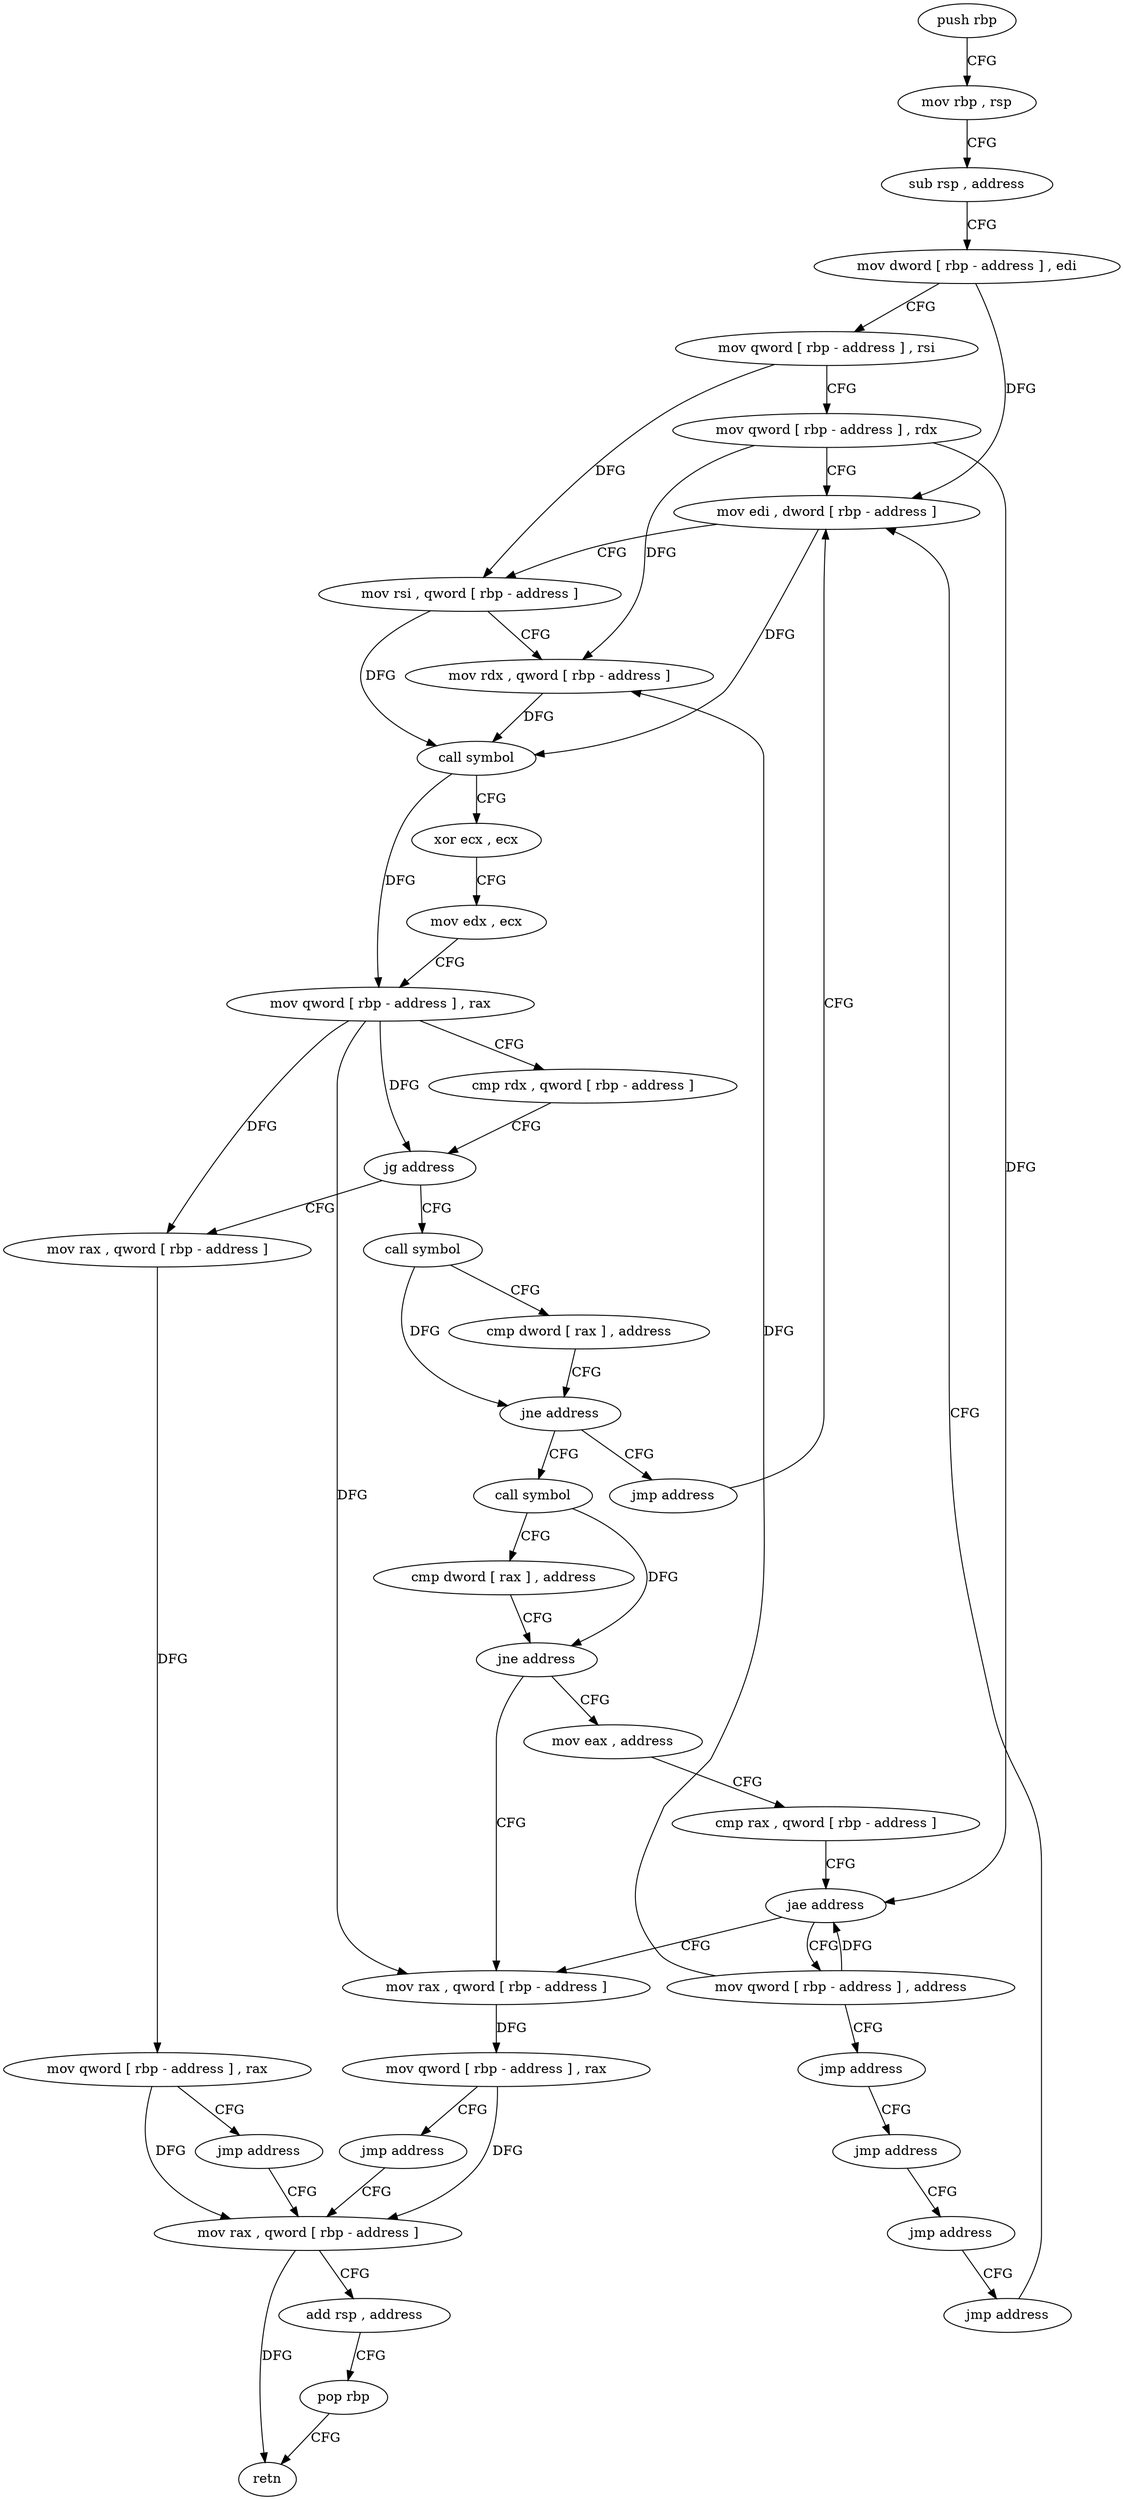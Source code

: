 digraph "func" {
"4227856" [label = "push rbp" ]
"4227857" [label = "mov rbp , rsp" ]
"4227860" [label = "sub rsp , address" ]
"4227864" [label = "mov dword [ rbp - address ] , edi" ]
"4227867" [label = "mov qword [ rbp - address ] , rsi" ]
"4227871" [label = "mov qword [ rbp - address ] , rdx" ]
"4227875" [label = "mov edi , dword [ rbp - address ]" ]
"4227922" [label = "call symbol" ]
"4227927" [label = "cmp dword [ rax ] , address" ]
"4227930" [label = "jne address" ]
"4227941" [label = "call symbol" ]
"4227936" [label = "jmp address" ]
"4227909" [label = "mov rax , qword [ rbp - address ]" ]
"4227913" [label = "mov qword [ rbp - address ] , rax" ]
"4227917" [label = "jmp address" ]
"4228011" [label = "mov rax , qword [ rbp - address ]" ]
"4227946" [label = "cmp dword [ rax ] , address" ]
"4227949" [label = "jne address" ]
"4227983" [label = "mov rax , qword [ rbp - address ]" ]
"4227955" [label = "mov eax , address" ]
"4228015" [label = "add rsp , address" ]
"4228019" [label = "pop rbp" ]
"4228020" [label = "retn" ]
"4227987" [label = "mov qword [ rbp - address ] , rax" ]
"4227991" [label = "jmp address" ]
"4227960" [label = "cmp rax , qword [ rbp - address ]" ]
"4227964" [label = "jae address" ]
"4227970" [label = "mov qword [ rbp - address ] , address" ]
"4227878" [label = "mov rsi , qword [ rbp - address ]" ]
"4227882" [label = "mov rdx , qword [ rbp - address ]" ]
"4227886" [label = "call symbol" ]
"4227891" [label = "xor ecx , ecx" ]
"4227893" [label = "mov edx , ecx" ]
"4227895" [label = "mov qword [ rbp - address ] , rax" ]
"4227899" [label = "cmp rdx , qword [ rbp - address ]" ]
"4227903" [label = "jg address" ]
"4227978" [label = "jmp address" ]
"4227996" [label = "jmp address" ]
"4228001" [label = "jmp address" ]
"4228006" [label = "jmp address" ]
"4227856" -> "4227857" [ label = "CFG" ]
"4227857" -> "4227860" [ label = "CFG" ]
"4227860" -> "4227864" [ label = "CFG" ]
"4227864" -> "4227867" [ label = "CFG" ]
"4227864" -> "4227875" [ label = "DFG" ]
"4227867" -> "4227871" [ label = "CFG" ]
"4227867" -> "4227878" [ label = "DFG" ]
"4227871" -> "4227875" [ label = "CFG" ]
"4227871" -> "4227882" [ label = "DFG" ]
"4227871" -> "4227964" [ label = "DFG" ]
"4227875" -> "4227878" [ label = "CFG" ]
"4227875" -> "4227886" [ label = "DFG" ]
"4227922" -> "4227927" [ label = "CFG" ]
"4227922" -> "4227930" [ label = "DFG" ]
"4227927" -> "4227930" [ label = "CFG" ]
"4227930" -> "4227941" [ label = "CFG" ]
"4227930" -> "4227936" [ label = "CFG" ]
"4227941" -> "4227946" [ label = "CFG" ]
"4227941" -> "4227949" [ label = "DFG" ]
"4227936" -> "4227875" [ label = "CFG" ]
"4227909" -> "4227913" [ label = "DFG" ]
"4227913" -> "4227917" [ label = "CFG" ]
"4227913" -> "4228011" [ label = "DFG" ]
"4227917" -> "4228011" [ label = "CFG" ]
"4228011" -> "4228015" [ label = "CFG" ]
"4228011" -> "4228020" [ label = "DFG" ]
"4227946" -> "4227949" [ label = "CFG" ]
"4227949" -> "4227983" [ label = "CFG" ]
"4227949" -> "4227955" [ label = "CFG" ]
"4227983" -> "4227987" [ label = "DFG" ]
"4227955" -> "4227960" [ label = "CFG" ]
"4228015" -> "4228019" [ label = "CFG" ]
"4228019" -> "4228020" [ label = "CFG" ]
"4227987" -> "4227991" [ label = "CFG" ]
"4227987" -> "4228011" [ label = "DFG" ]
"4227991" -> "4228011" [ label = "CFG" ]
"4227960" -> "4227964" [ label = "CFG" ]
"4227964" -> "4227983" [ label = "CFG" ]
"4227964" -> "4227970" [ label = "CFG" ]
"4227970" -> "4227978" [ label = "CFG" ]
"4227970" -> "4227882" [ label = "DFG" ]
"4227970" -> "4227964" [ label = "DFG" ]
"4227878" -> "4227882" [ label = "CFG" ]
"4227878" -> "4227886" [ label = "DFG" ]
"4227882" -> "4227886" [ label = "DFG" ]
"4227886" -> "4227891" [ label = "CFG" ]
"4227886" -> "4227895" [ label = "DFG" ]
"4227891" -> "4227893" [ label = "CFG" ]
"4227893" -> "4227895" [ label = "CFG" ]
"4227895" -> "4227899" [ label = "CFG" ]
"4227895" -> "4227903" [ label = "DFG" ]
"4227895" -> "4227909" [ label = "DFG" ]
"4227895" -> "4227983" [ label = "DFG" ]
"4227899" -> "4227903" [ label = "CFG" ]
"4227903" -> "4227922" [ label = "CFG" ]
"4227903" -> "4227909" [ label = "CFG" ]
"4227978" -> "4227996" [ label = "CFG" ]
"4227996" -> "4228001" [ label = "CFG" ]
"4228001" -> "4228006" [ label = "CFG" ]
"4228006" -> "4227875" [ label = "CFG" ]
}
